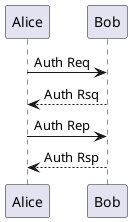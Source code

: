 @startuml

Alice -> Bob : Auth Req
Bob -->Alice : Auth Rsq

Alice -> Bob: Auth Rep
Alice <-- Bob: Auth Rsp




@enduml